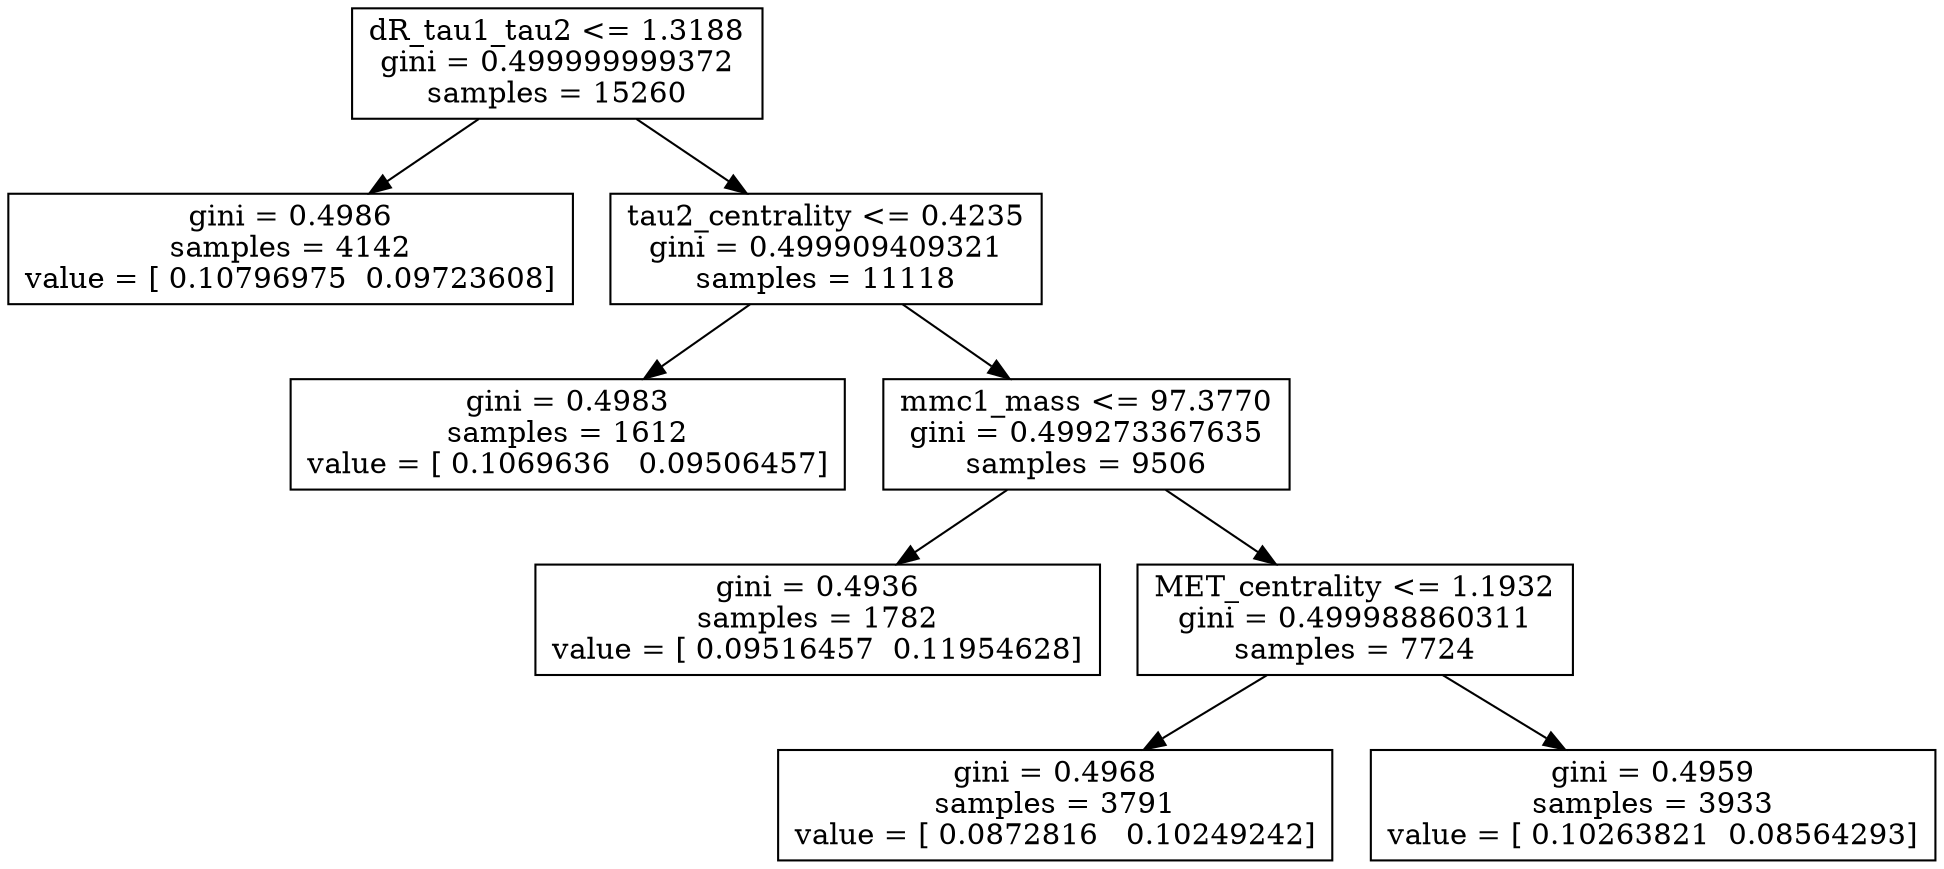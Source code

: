 digraph Tree {
0 [label="dR_tau1_tau2 <= 1.3188\ngini = 0.499999999372\nsamples = 15260", shape="box"] ;
1 [label="gini = 0.4986\nsamples = 4142\nvalue = [ 0.10796975  0.09723608]", shape="box"] ;
0 -> 1 ;
2 [label="tau2_centrality <= 0.4235\ngini = 0.499909409321\nsamples = 11118", shape="box"] ;
0 -> 2 ;
3 [label="gini = 0.4983\nsamples = 1612\nvalue = [ 0.1069636   0.09506457]", shape="box"] ;
2 -> 3 ;
4 [label="mmc1_mass <= 97.3770\ngini = 0.499273367635\nsamples = 9506", shape="box"] ;
2 -> 4 ;
5 [label="gini = 0.4936\nsamples = 1782\nvalue = [ 0.09516457  0.11954628]", shape="box"] ;
4 -> 5 ;
6 [label="MET_centrality <= 1.1932\ngini = 0.499988860311\nsamples = 7724", shape="box"] ;
4 -> 6 ;
7 [label="gini = 0.4968\nsamples = 3791\nvalue = [ 0.0872816   0.10249242]", shape="box"] ;
6 -> 7 ;
8 [label="gini = 0.4959\nsamples = 3933\nvalue = [ 0.10263821  0.08564293]", shape="box"] ;
6 -> 8 ;
}